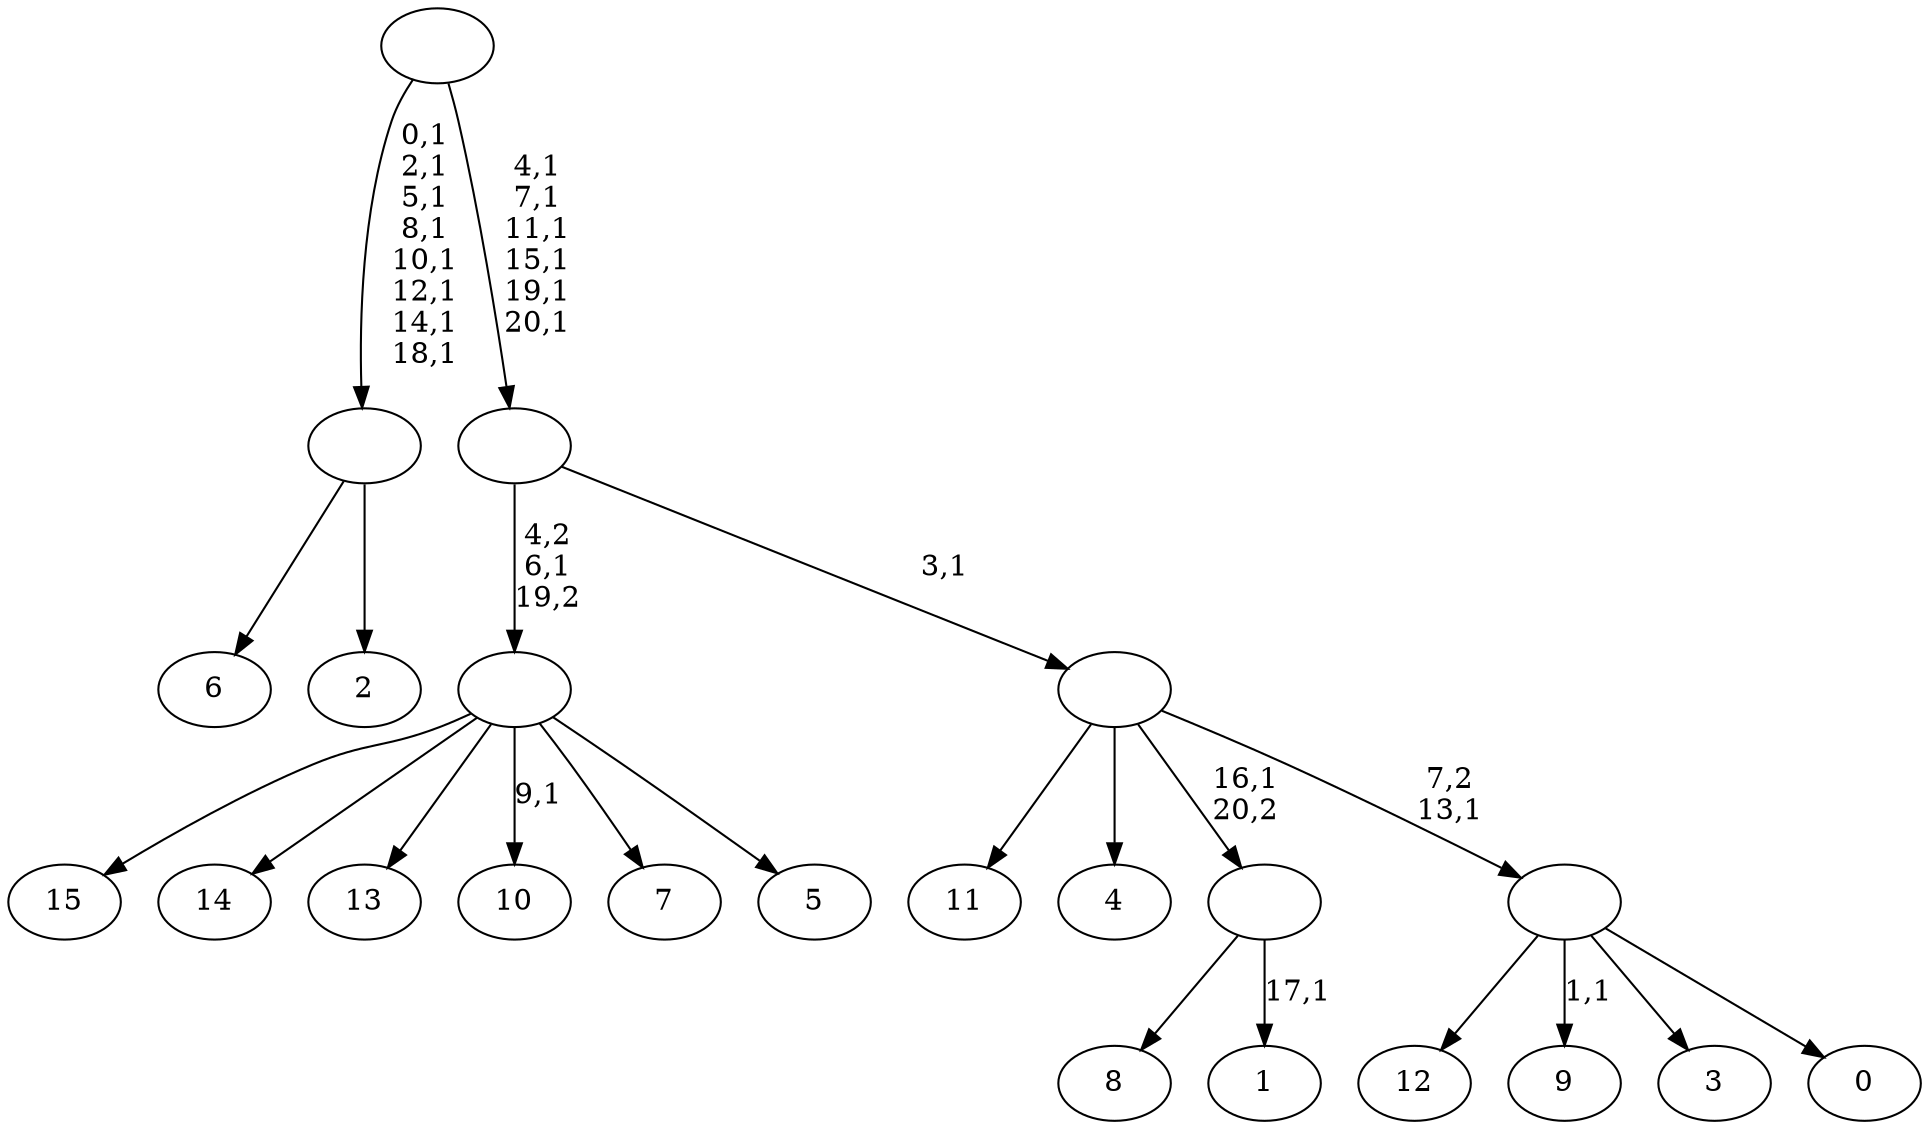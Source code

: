 digraph T {
	37 [label="15"]
	36 [label="14"]
	35 [label="13"]
	34 [label="12"]
	33 [label="11"]
	32 [label="10"]
	30 [label="9"]
	28 [label="8"]
	27 [label="7"]
	26 [label="6"]
	25 [label="5"]
	24 [label=""]
	23 [label="4"]
	22 [label="3"]
	21 [label="2"]
	20 [label=""]
	12 [label="1"]
	10 [label=""]
	9 [label="0"]
	8 [label=""]
	7 [label=""]
	6 [label=""]
	0 [label=""]
	24 -> 32 [label="9,1"]
	24 -> 37 [label=""]
	24 -> 36 [label=""]
	24 -> 35 [label=""]
	24 -> 27 [label=""]
	24 -> 25 [label=""]
	20 -> 26 [label=""]
	20 -> 21 [label=""]
	10 -> 12 [label="17,1"]
	10 -> 28 [label=""]
	8 -> 30 [label="1,1"]
	8 -> 34 [label=""]
	8 -> 22 [label=""]
	8 -> 9 [label=""]
	7 -> 33 [label=""]
	7 -> 23 [label=""]
	7 -> 10 [label="16,1\n20,2"]
	7 -> 8 [label="7,2\n13,1"]
	6 -> 24 [label="4,2\n6,1\n19,2"]
	6 -> 7 [label="3,1"]
	0 -> 6 [label="4,1\n7,1\n11,1\n15,1\n19,1\n20,1"]
	0 -> 20 [label="0,1\n2,1\n5,1\n8,1\n10,1\n12,1\n14,1\n18,1"]
}
